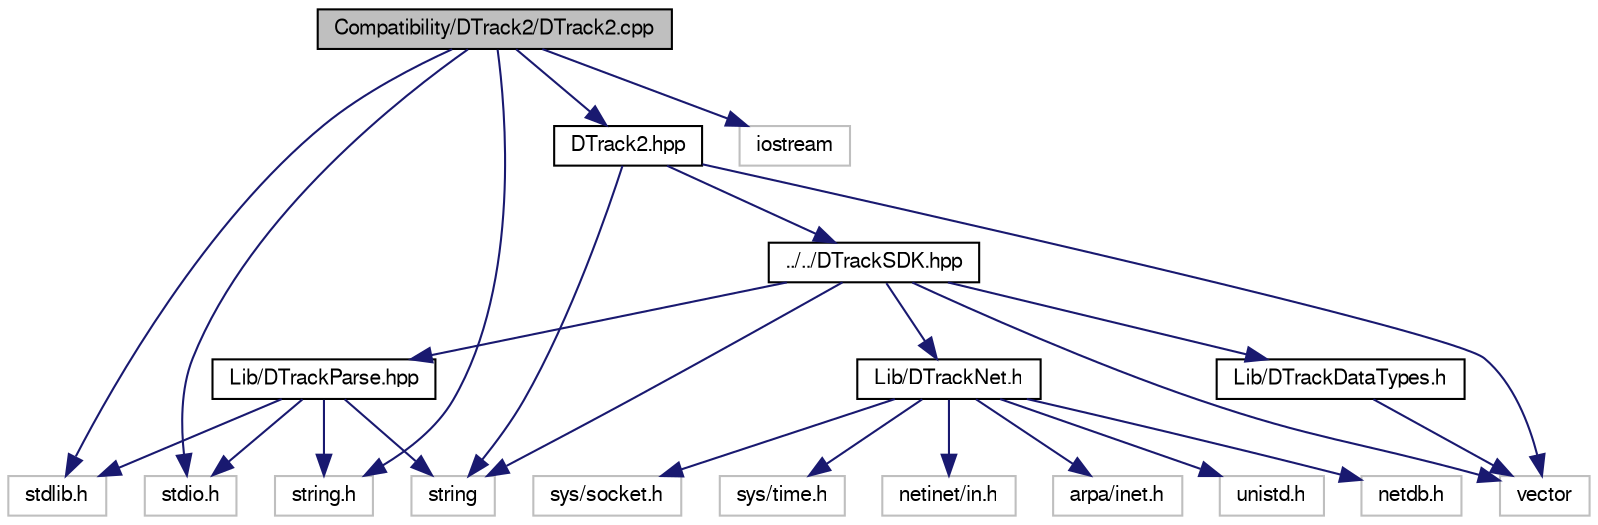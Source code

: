 digraph G
{
  edge [fontname="FreeSans",fontsize=10,labelfontname="FreeSans",labelfontsize=10];
  node [fontname="FreeSans",fontsize=10,shape=record];
  Node1 [label="Compatibility/DTrack2/DTrack2.cpp",height=0.2,width=0.4,color="black", fillcolor="grey75", style="filled" fontcolor="black"];
  Node1 -> Node2 [color="midnightblue",fontsize=10,style="solid",fontname="FreeSans"];
  Node2 [label="stdlib.h",height=0.2,width=0.4,color="grey75", fillcolor="white", style="filled"];
  Node1 -> Node3 [color="midnightblue",fontsize=10,style="solid",fontname="FreeSans"];
  Node3 [label="stdio.h",height=0.2,width=0.4,color="grey75", fillcolor="white", style="filled"];
  Node1 -> Node4 [color="midnightblue",fontsize=10,style="solid",fontname="FreeSans"];
  Node4 [label="string.h",height=0.2,width=0.4,color="grey75", fillcolor="white", style="filled"];
  Node1 -> Node5 [color="midnightblue",fontsize=10,style="solid",fontname="FreeSans"];
  Node5 [label="DTrack2.hpp",height=0.2,width=0.4,color="black", fillcolor="white", style="filled",URL="$_compatibility_2_d_track2_2_d_track2_8hpp.html"];
  Node5 -> Node6 [color="midnightblue",fontsize=10,style="solid",fontname="FreeSans"];
  Node6 [label="string",height=0.2,width=0.4,color="grey75", fillcolor="white", style="filled"];
  Node5 -> Node7 [color="midnightblue",fontsize=10,style="solid",fontname="FreeSans"];
  Node7 [label="vector",height=0.2,width=0.4,color="grey75", fillcolor="white", style="filled"];
  Node5 -> Node8 [color="midnightblue",fontsize=10,style="solid",fontname="FreeSans"];
  Node8 [label="../../DTrackSDK.hpp",height=0.2,width=0.4,color="black", fillcolor="white", style="filled",URL="$_d_track_s_d_k_8hpp.html"];
  Node8 -> Node9 [color="midnightblue",fontsize=10,style="solid",fontname="FreeSans"];
  Node9 [label="Lib/DTrackDataTypes.h",height=0.2,width=0.4,color="black", fillcolor="white", style="filled",URL="$_lib_2_d_track_data_types_8h.html"];
  Node9 -> Node7 [color="midnightblue",fontsize=10,style="solid",fontname="FreeSans"];
  Node8 -> Node10 [color="midnightblue",fontsize=10,style="solid",fontname="FreeSans"];
  Node10 [label="Lib/DTrackNet.h",height=0.2,width=0.4,color="black", fillcolor="white", style="filled",URL="$_lib_2_d_track_net_8h.html"];
  Node10 -> Node11 [color="midnightblue",fontsize=10,style="solid",fontname="FreeSans"];
  Node11 [label="unistd.h",height=0.2,width=0.4,color="grey75", fillcolor="white", style="filled"];
  Node10 -> Node12 [color="midnightblue",fontsize=10,style="solid",fontname="FreeSans"];
  Node12 [label="netdb.h",height=0.2,width=0.4,color="grey75", fillcolor="white", style="filled"];
  Node10 -> Node13 [color="midnightblue",fontsize=10,style="solid",fontname="FreeSans"];
  Node13 [label="sys/socket.h",height=0.2,width=0.4,color="grey75", fillcolor="white", style="filled"];
  Node10 -> Node14 [color="midnightblue",fontsize=10,style="solid",fontname="FreeSans"];
  Node14 [label="sys/time.h",height=0.2,width=0.4,color="grey75", fillcolor="white", style="filled"];
  Node10 -> Node15 [color="midnightblue",fontsize=10,style="solid",fontname="FreeSans"];
  Node15 [label="netinet/in.h",height=0.2,width=0.4,color="grey75", fillcolor="white", style="filled"];
  Node10 -> Node16 [color="midnightblue",fontsize=10,style="solid",fontname="FreeSans"];
  Node16 [label="arpa/inet.h",height=0.2,width=0.4,color="grey75", fillcolor="white", style="filled"];
  Node8 -> Node17 [color="midnightblue",fontsize=10,style="solid",fontname="FreeSans"];
  Node17 [label="Lib/DTrackParse.hpp",height=0.2,width=0.4,color="black", fillcolor="white", style="filled",URL="$_lib_2_d_track_parse_8hpp.html"];
  Node17 -> Node2 [color="midnightblue",fontsize=10,style="solid",fontname="FreeSans"];
  Node17 -> Node3 [color="midnightblue",fontsize=10,style="solid",fontname="FreeSans"];
  Node17 -> Node4 [color="midnightblue",fontsize=10,style="solid",fontname="FreeSans"];
  Node17 -> Node6 [color="midnightblue",fontsize=10,style="solid",fontname="FreeSans"];
  Node8 -> Node6 [color="midnightblue",fontsize=10,style="solid",fontname="FreeSans"];
  Node8 -> Node7 [color="midnightblue",fontsize=10,style="solid",fontname="FreeSans"];
  Node1 -> Node18 [color="midnightblue",fontsize=10,style="solid",fontname="FreeSans"];
  Node18 [label="iostream",height=0.2,width=0.4,color="grey75", fillcolor="white", style="filled"];
}
